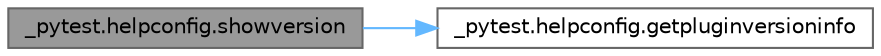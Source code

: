 digraph "_pytest.helpconfig.showversion"
{
 // LATEX_PDF_SIZE
  bgcolor="transparent";
  edge [fontname=Helvetica,fontsize=10,labelfontname=Helvetica,labelfontsize=10];
  node [fontname=Helvetica,fontsize=10,shape=box,height=0.2,width=0.4];
  rankdir="LR";
  Node1 [id="Node000001",label="_pytest.helpconfig.showversion",height=0.2,width=0.4,color="gray40", fillcolor="grey60", style="filled", fontcolor="black",tooltip=" "];
  Node1 -> Node2 [id="edge1_Node000001_Node000002",color="steelblue1",style="solid",tooltip=" "];
  Node2 [id="Node000002",label="_pytest.helpconfig.getpluginversioninfo",height=0.2,width=0.4,color="grey40", fillcolor="white", style="filled",URL="$namespace__pytest_1_1helpconfig.html#a7f2abe28a2c878846c12c8c0b1865f8a",tooltip=" "];
}
